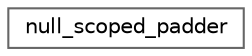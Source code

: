 digraph "类继承关系图"
{
 // LATEX_PDF_SIZE
  bgcolor="transparent";
  edge [fontname=Helvetica,fontsize=10,labelfontname=Helvetica,labelfontsize=10];
  node [fontname=Helvetica,fontsize=10,shape=box,height=0.2,width=0.4];
  rankdir="LR";
  Node0 [id="Node000000",label="null_scoped_padder",height=0.2,width=0.4,color="grey40", fillcolor="white", style="filled",URL="$structspdlog_1_1details_1_1null__scoped__padder.html",tooltip=" "];
}

